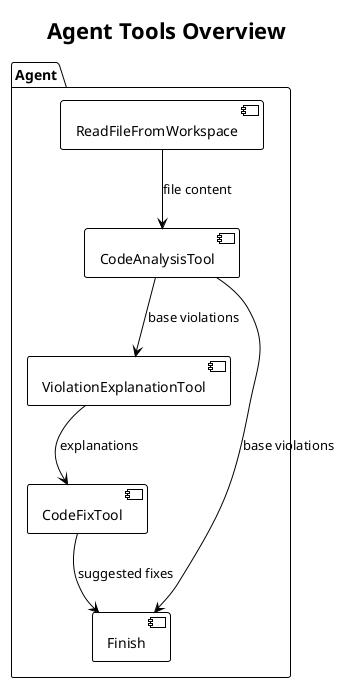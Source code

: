 @startuml Tools Overview
!theme plain
skinparam backgroundColor #FFFFFF

title Agent Tools Overview

package "Agent" {
  [ReadFileFromWorkspace]
  [CodeAnalysisTool]
  [ViolationExplanationTool]
  [CodeFixTool]
  [Finish]
}

[ReadFileFromWorkspace] --> [CodeAnalysisTool] : file content
[CodeAnalysisTool] --> [ViolationExplanationTool] : base violations
[ViolationExplanationTool] --> [CodeFixTool] : explanations
[CodeFixTool] --> [Finish] : suggested fixes
[CodeAnalysisTool] --> [Finish] : base violations

@enduml


